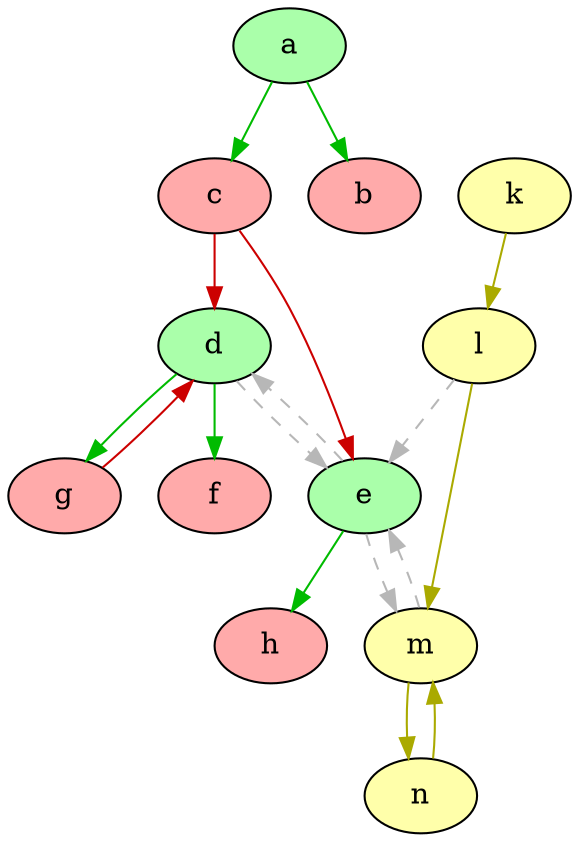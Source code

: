 strict digraph "" {
	a	[fillcolor="#AAFFAA",
		style=filled];
	b	[fillcolor="#FFAAAA",
		style=filled];
	a -> b	[color="#00BB00",
		dir=forward];
	c	[fillcolor="#FFAAAA",
		style=filled];
	a -> c	[color="#00BB00",
		dir=forward];
	d	[fillcolor="#AAFFAA",
		style=filled];
	c -> d	[color="#CC0000",
		dir=forward];
	e	[fillcolor="#AAFFAA",
		style=filled];
	c -> e	[color="#CC0000",
		dir=forward];
	d -> e	[color="#b7b7b7",
		dir=forward,
		style=dashed];
	f	[fillcolor="#FFAAAA",
		style=filled];
	d -> f	[color="#00BB00",
		dir=forward];
	g	[fillcolor="#FFAAAA",
		style=filled];
	d -> g	[color="#00BB00",
		dir=forward];
	e -> d	[color="#b7b7b7",
		dir=forward,
		style=dashed];
	m	[fillcolor="#FFFFAA",
		style=filled];
	e -> m	[color="#b7b7b7",
		dir=forward,
		style=dashed];
	h	[fillcolor="#FFAAAA",
		style=filled];
	e -> h	[color="#00BB00",
		dir=forward];
	g -> d	[color="#CC0000",
		dir=forward];
	m -> e	[color="#b7b7b7",
		dir=forward,
		style=dashed];
	n	[fillcolor="#FFFFAA",
		style=filled];
	m -> n	[color="#AAAA00",
		dir=forward];
	n -> m	[color="#AAAA00",
		dir=forward];
	k	[fillcolor="#FFFFAA",
		style=filled];
	l	[fillcolor="#FFFFAA",
		style=filled];
	k -> l	[color="#AAAA00",
		dir=forward];
	l -> e	[color="#b7b7b7",
		dir=forward,
		style=dashed];
	l -> m	[color="#AAAA00",
		dir=forward];
}
